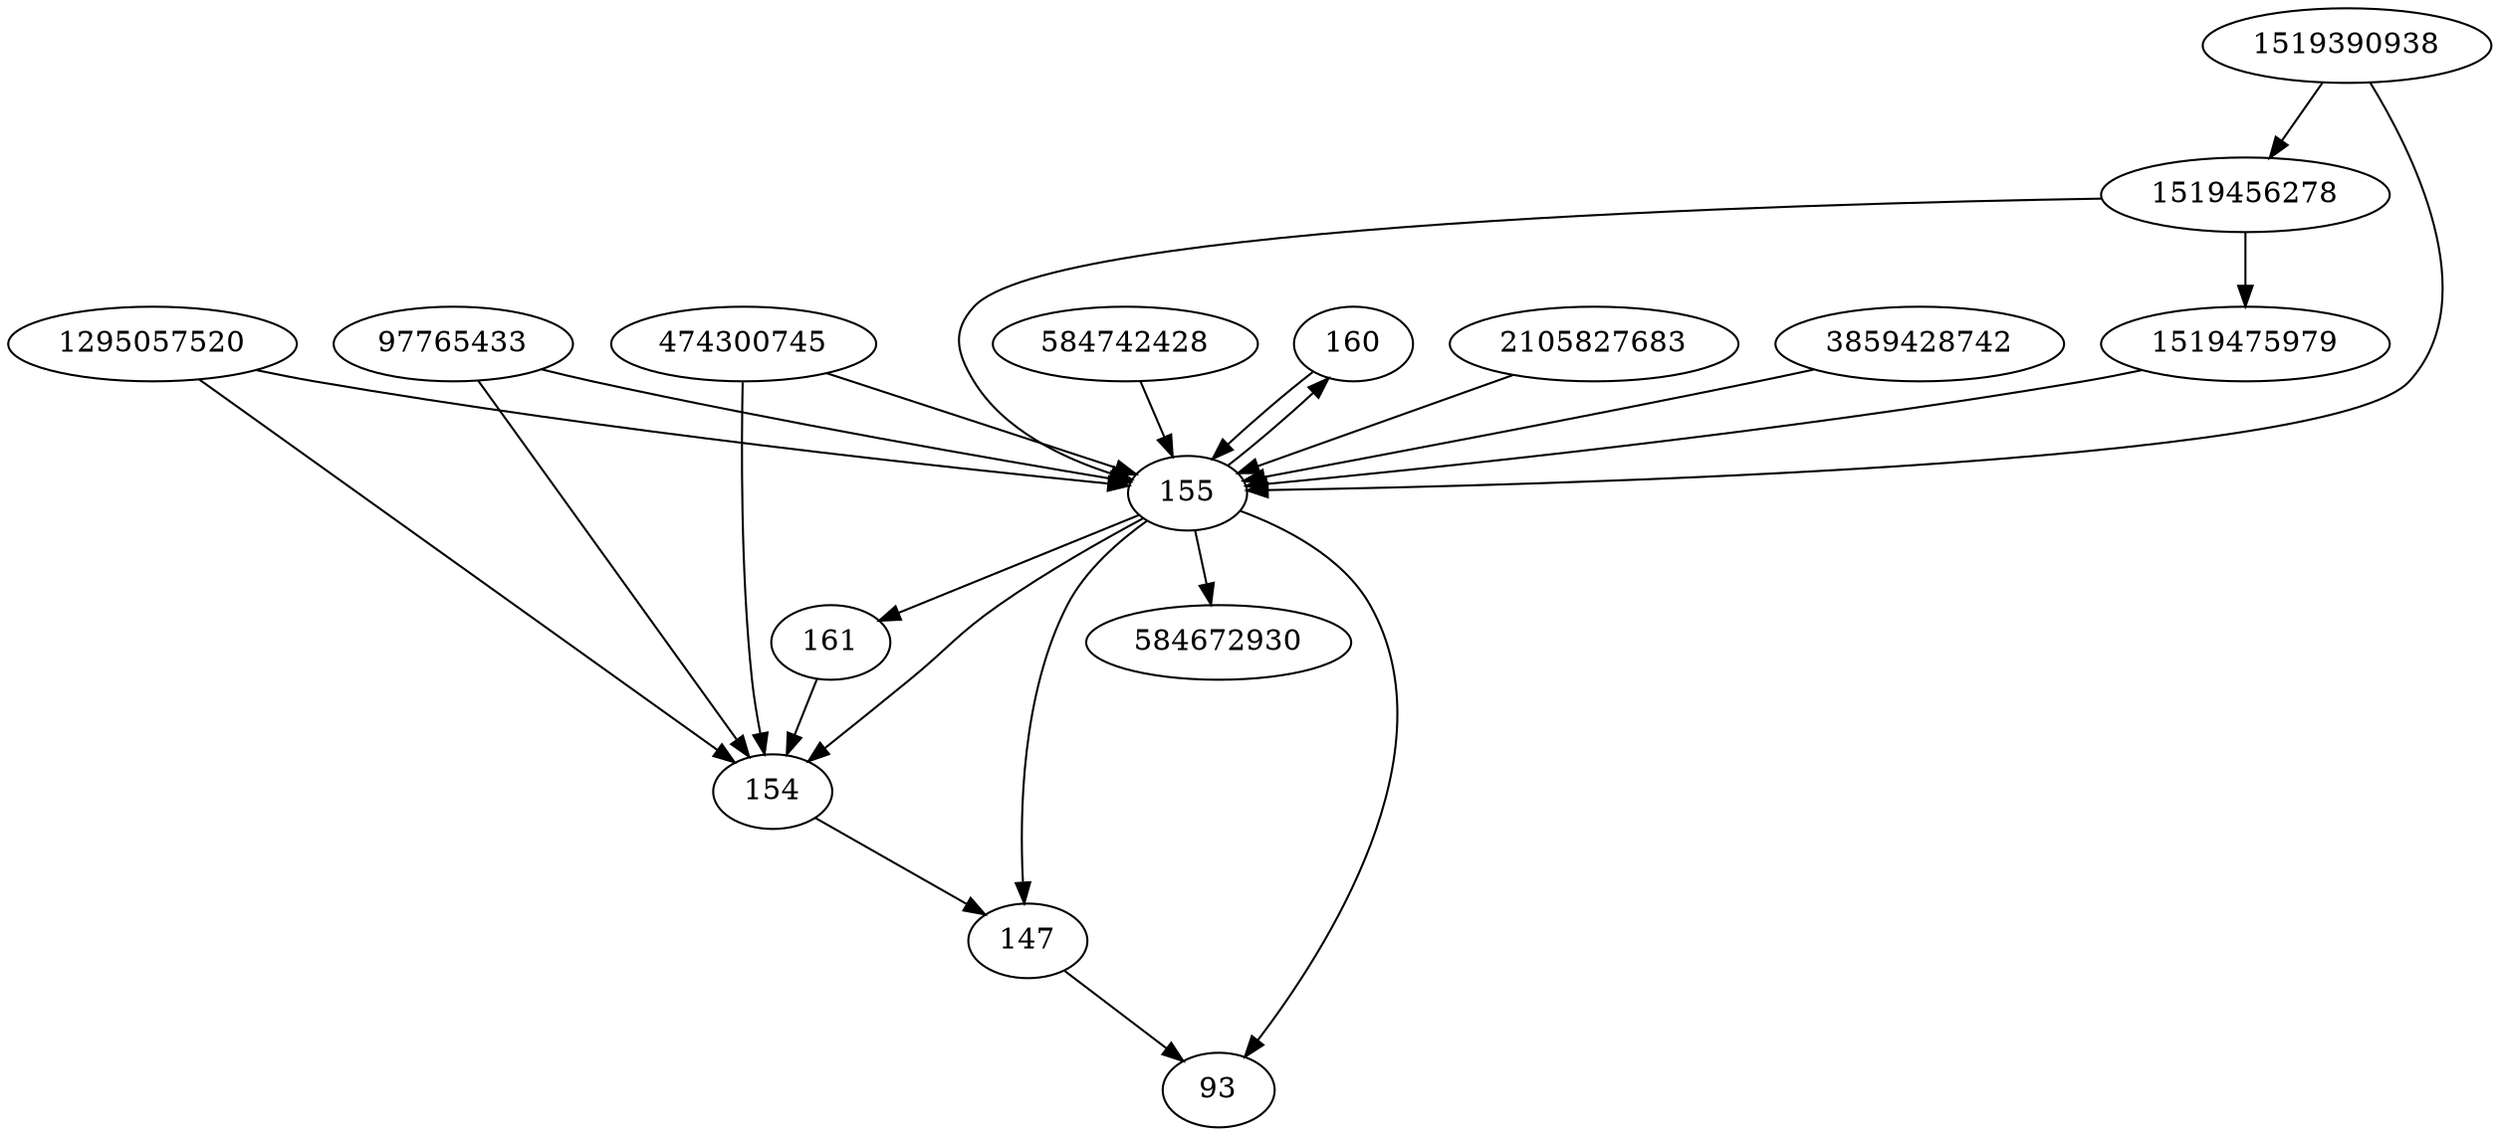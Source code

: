 strict digraph  {
160;
161;
584672930;
2105827683;
3859428742;
474300745;
1519390938;
1519475979;
1295057520;
147;
1519456278;
97765433;
154;
155;
584742428;
93;
160 -> 155;
161 -> 154;
2105827683 -> 155;
3859428742 -> 155;
474300745 -> 154;
474300745 -> 155;
1519390938 -> 155;
1519390938 -> 1519456278;
1519475979 -> 155;
1295057520 -> 154;
1295057520 -> 155;
147 -> 93;
1519456278 -> 155;
1519456278 -> 1519475979;
97765433 -> 154;
97765433 -> 155;
154 -> 147;
155 -> 584672930;
155 -> 154;
155 -> 147;
155 -> 160;
155 -> 161;
155 -> 93;
584742428 -> 155;
}
